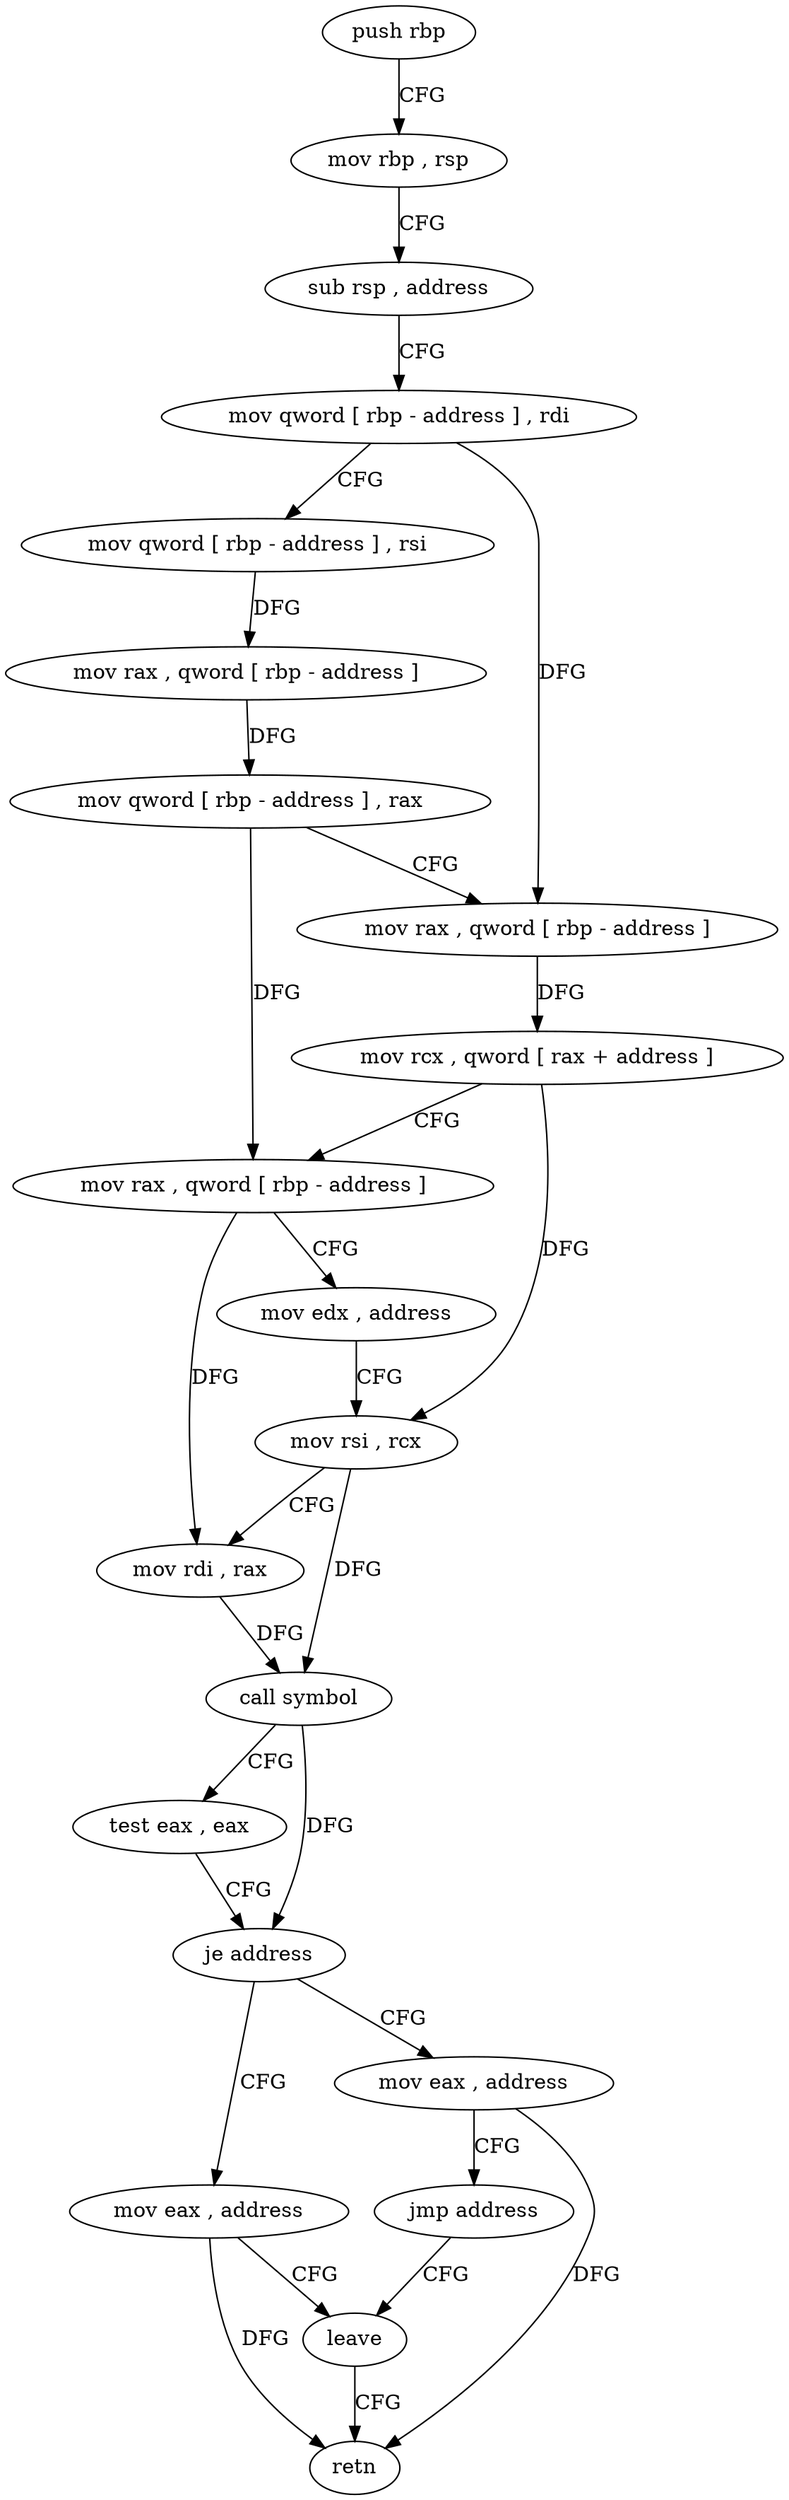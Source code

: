 digraph "func" {
"4208093" [label = "push rbp" ]
"4208094" [label = "mov rbp , rsp" ]
"4208097" [label = "sub rsp , address" ]
"4208101" [label = "mov qword [ rbp - address ] , rdi" ]
"4208105" [label = "mov qword [ rbp - address ] , rsi" ]
"4208109" [label = "mov rax , qword [ rbp - address ]" ]
"4208113" [label = "mov qword [ rbp - address ] , rax" ]
"4208117" [label = "mov rax , qword [ rbp - address ]" ]
"4208121" [label = "mov rcx , qword [ rax + address ]" ]
"4208125" [label = "mov rax , qword [ rbp - address ]" ]
"4208129" [label = "mov edx , address" ]
"4208134" [label = "mov rsi , rcx" ]
"4208137" [label = "mov rdi , rax" ]
"4208140" [label = "call symbol" ]
"4208145" [label = "test eax , eax" ]
"4208147" [label = "je address" ]
"4208156" [label = "mov eax , address" ]
"4208149" [label = "mov eax , address" ]
"4208161" [label = "leave" ]
"4208154" [label = "jmp address" ]
"4208162" [label = "retn" ]
"4208093" -> "4208094" [ label = "CFG" ]
"4208094" -> "4208097" [ label = "CFG" ]
"4208097" -> "4208101" [ label = "CFG" ]
"4208101" -> "4208105" [ label = "CFG" ]
"4208101" -> "4208117" [ label = "DFG" ]
"4208105" -> "4208109" [ label = "DFG" ]
"4208109" -> "4208113" [ label = "DFG" ]
"4208113" -> "4208117" [ label = "CFG" ]
"4208113" -> "4208125" [ label = "DFG" ]
"4208117" -> "4208121" [ label = "DFG" ]
"4208121" -> "4208125" [ label = "CFG" ]
"4208121" -> "4208134" [ label = "DFG" ]
"4208125" -> "4208129" [ label = "CFG" ]
"4208125" -> "4208137" [ label = "DFG" ]
"4208129" -> "4208134" [ label = "CFG" ]
"4208134" -> "4208137" [ label = "CFG" ]
"4208134" -> "4208140" [ label = "DFG" ]
"4208137" -> "4208140" [ label = "DFG" ]
"4208140" -> "4208145" [ label = "CFG" ]
"4208140" -> "4208147" [ label = "DFG" ]
"4208145" -> "4208147" [ label = "CFG" ]
"4208147" -> "4208156" [ label = "CFG" ]
"4208147" -> "4208149" [ label = "CFG" ]
"4208156" -> "4208161" [ label = "CFG" ]
"4208156" -> "4208162" [ label = "DFG" ]
"4208149" -> "4208154" [ label = "CFG" ]
"4208149" -> "4208162" [ label = "DFG" ]
"4208161" -> "4208162" [ label = "CFG" ]
"4208154" -> "4208161" [ label = "CFG" ]
}
